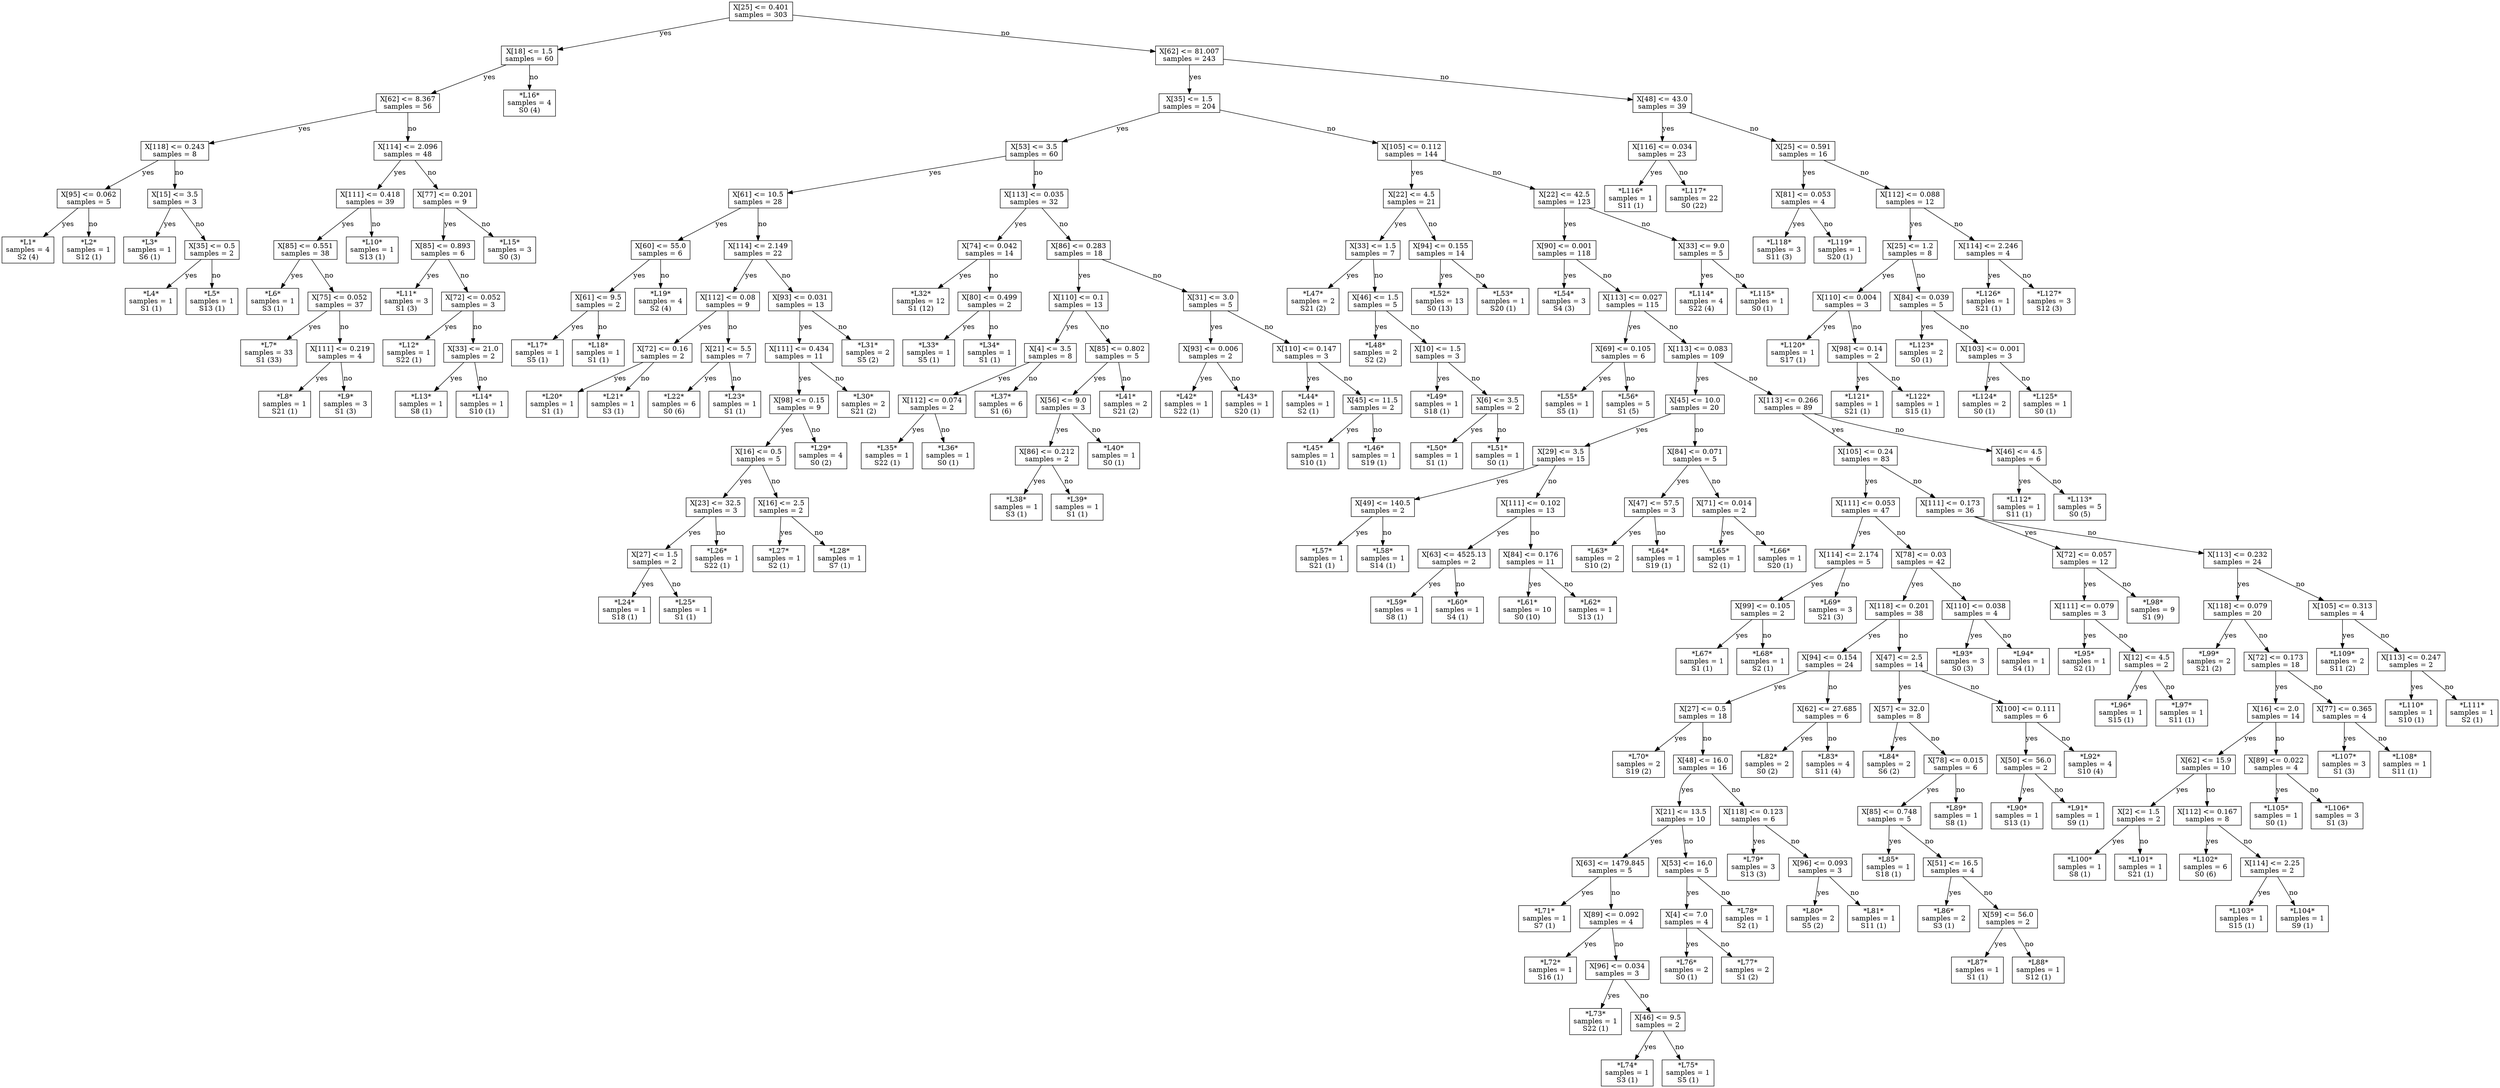 digraph Tree {
node [shape=box] ;
0 [label="X[25] <= 0.401\nsamples = 303\n"] ;
1 [label="X[18] <= 1.5\nsamples = 60\n"] ;
0 -> 1 [label="yes"];
2 [label="X[62] <= 8.367\nsamples = 56\n"] ;
1 -> 2 [label="yes"];
3 [label="X[118] <= 0.243\nsamples = 8\n"] ;
2 -> 3 [label="yes"];
4 [label="X[95] <= 0.062\nsamples = 5\n"] ;
3 -> 4 [label="yes"];
5 [label="*L1*\nsamples = 4\nS2 (4)\n"] ;
4 -> 5 [label="yes"];
6 [label="*L2*\nsamples = 1\nS12 (1)\n"] ;
4 -> 6 [label="no"];
7 [label="X[15] <= 3.5\nsamples = 3\n"] ;
3 -> 7 [label="no"];
8 [label="*L3*\nsamples = 1\nS6 (1)\n"] ;
7 -> 8 [label="yes"];
9 [label="X[35] <= 0.5\nsamples = 2\n"] ;
7 -> 9 [label="no"];
10 [label="*L4*\nsamples = 1\nS1 (1)\n"] ;
9 -> 10 [label="yes"];
11 [label="*L5*\nsamples = 1\nS13 (1)\n"] ;
9 -> 11 [label="no"];
12 [label="X[114] <= 2.096\nsamples = 48\n"] ;
2 -> 12 [label="no"];
13 [label="X[111] <= 0.418\nsamples = 39\n"] ;
12 -> 13 [label="yes"];
14 [label="X[85] <= 0.551\nsamples = 38\n"] ;
13 -> 14 [label="yes"];
15 [label="*L6*\nsamples = 1\nS3 (1)\n"] ;
14 -> 15 [label="yes"];
16 [label="X[75] <= 0.052\nsamples = 37\n"] ;
14 -> 16 [label="no"];
17 [label="*L7*\nsamples = 33\nS1 (33)\n"] ;
16 -> 17 [label="yes"];
18 [label="X[111] <= 0.219\nsamples = 4\n"] ;
16 -> 18 [label="no"];
19 [label="*L8*\nsamples = 1\nS21 (1)\n"] ;
18 -> 19 [label="yes"];
20 [label="*L9*\nsamples = 3\nS1 (3)\n"] ;
18 -> 20 [label="no"];
21 [label="*L10*\nsamples = 1\nS13 (1)\n"] ;
13 -> 21 [label="no"];
22 [label="X[77] <= 0.201\nsamples = 9\n"] ;
12 -> 22 [label="no"];
23 [label="X[85] <= 0.893\nsamples = 6\n"] ;
22 -> 23 [label="yes"];
24 [label="*L11*\nsamples = 3\nS1 (3)\n"] ;
23 -> 24 [label="yes"];
25 [label="X[72] <= 0.052\nsamples = 3\n"] ;
23 -> 25 [label="no"];
26 [label="*L12*\nsamples = 1\nS22 (1)\n"] ;
25 -> 26 [label="yes"];
27 [label="X[33] <= 21.0\nsamples = 2\n"] ;
25 -> 27 [label="no"];
28 [label="*L13*\nsamples = 1\nS8 (1)\n"] ;
27 -> 28 [label="yes"];
29 [label="*L14*\nsamples = 1\nS10 (1)\n"] ;
27 -> 29 [label="no"];
30 [label="*L15*\nsamples = 3\nS0 (3)\n"] ;
22 -> 30 [label="no"];
31 [label="*L16*\nsamples = 4\nS0 (4)\n"] ;
1 -> 31 [label="no"];
32 [label="X[62] <= 81.007\nsamples = 243\n"] ;
0 -> 32 [label="no"];
33 [label="X[35] <= 1.5\nsamples = 204\n"] ;
32 -> 33 [label="yes"];
34 [label="X[53] <= 3.5\nsamples = 60\n"] ;
33 -> 34 [label="yes"];
35 [label="X[61] <= 10.5\nsamples = 28\n"] ;
34 -> 35 [label="yes"];
36 [label="X[60] <= 55.0\nsamples = 6\n"] ;
35 -> 36 [label="yes"];
37 [label="X[61] <= 9.5\nsamples = 2\n"] ;
36 -> 37 [label="yes"];
38 [label="*L17*\nsamples = 1\nS5 (1)\n"] ;
37 -> 38 [label="yes"];
39 [label="*L18*\nsamples = 1\nS1 (1)\n"] ;
37 -> 39 [label="no"];
40 [label="*L19*\nsamples = 4\nS2 (4)\n"] ;
36 -> 40 [label="no"];
41 [label="X[114] <= 2.149\nsamples = 22\n"] ;
35 -> 41 [label="no"];
42 [label="X[112] <= 0.08\nsamples = 9\n"] ;
41 -> 42 [label="yes"];
43 [label="X[72] <= 0.16\nsamples = 2\n"] ;
42 -> 43 [label="yes"];
44 [label="*L20*\nsamples = 1\nS1 (1)\n"] ;
43 -> 44 [label="yes"];
45 [label="*L21*\nsamples = 1\nS3 (1)\n"] ;
43 -> 45 [label="no"];
46 [label="X[21] <= 5.5\nsamples = 7\n"] ;
42 -> 46 [label="no"];
47 [label="*L22*\nsamples = 6\nS0 (6)\n"] ;
46 -> 47 [label="yes"];
48 [label="*L23*\nsamples = 1\nS1 (1)\n"] ;
46 -> 48 [label="no"];
49 [label="X[93] <= 0.031\nsamples = 13\n"] ;
41 -> 49 [label="no"];
50 [label="X[111] <= 0.434\nsamples = 11\n"] ;
49 -> 50 [label="yes"];
51 [label="X[98] <= 0.15\nsamples = 9\n"] ;
50 -> 51 [label="yes"];
52 [label="X[16] <= 0.5\nsamples = 5\n"] ;
51 -> 52 [label="yes"];
53 [label="X[23] <= 32.5\nsamples = 3\n"] ;
52 -> 53 [label="yes"];
54 [label="X[27] <= 1.5\nsamples = 2\n"] ;
53 -> 54 [label="yes"];
55 [label="*L24*\nsamples = 1\nS18 (1)\n"] ;
54 -> 55 [label="yes"];
56 [label="*L25*\nsamples = 1\nS1 (1)\n"] ;
54 -> 56 [label="no"];
57 [label="*L26*\nsamples = 1\nS22 (1)\n"] ;
53 -> 57 [label="no"];
58 [label="X[16] <= 2.5\nsamples = 2\n"] ;
52 -> 58 [label="no"];
59 [label="*L27*\nsamples = 1\nS2 (1)\n"] ;
58 -> 59 [label="yes"];
60 [label="*L28*\nsamples = 1\nS7 (1)\n"] ;
58 -> 60 [label="no"];
61 [label="*L29*\nsamples = 4\nS0 (2)\n"] ;
51 -> 61 [label="no"];
62 [label="*L30*\nsamples = 2\nS21 (2)\n"] ;
50 -> 62 [label="no"];
63 [label="*L31*\nsamples = 2\nS5 (2)\n"] ;
49 -> 63 [label="no"];
64 [label="X[113] <= 0.035\nsamples = 32\n"] ;
34 -> 64 [label="no"];
65 [label="X[74] <= 0.042\nsamples = 14\n"] ;
64 -> 65 [label="yes"];
66 [label="*L32*\nsamples = 12\nS1 (12)\n"] ;
65 -> 66 [label="yes"];
67 [label="X[80] <= 0.499\nsamples = 2\n"] ;
65 -> 67 [label="no"];
68 [label="*L33*\nsamples = 1\nS5 (1)\n"] ;
67 -> 68 [label="yes"];
69 [label="*L34*\nsamples = 1\nS1 (1)\n"] ;
67 -> 69 [label="no"];
70 [label="X[86] <= 0.283\nsamples = 18\n"] ;
64 -> 70 [label="no"];
71 [label="X[110] <= 0.1\nsamples = 13\n"] ;
70 -> 71 [label="yes"];
72 [label="X[4] <= 3.5\nsamples = 8\n"] ;
71 -> 72 [label="yes"];
73 [label="X[112] <= 0.074\nsamples = 2\n"] ;
72 -> 73 [label="yes"];
74 [label="*L35*\nsamples = 1\nS22 (1)\n"] ;
73 -> 74 [label="yes"];
75 [label="*L36*\nsamples = 1\nS0 (1)\n"] ;
73 -> 75 [label="no"];
76 [label="*L37*\nsamples = 6\nS1 (6)\n"] ;
72 -> 76 [label="no"];
77 [label="X[85] <= 0.802\nsamples = 5\n"] ;
71 -> 77 [label="no"];
78 [label="X[56] <= 9.0\nsamples = 3\n"] ;
77 -> 78 [label="yes"];
79 [label="X[86] <= 0.212\nsamples = 2\n"] ;
78 -> 79 [label="yes"];
80 [label="*L38*\nsamples = 1\nS3 (1)\n"] ;
79 -> 80 [label="yes"];
81 [label="*L39*\nsamples = 1\nS1 (1)\n"] ;
79 -> 81 [label="no"];
82 [label="*L40*\nsamples = 1\nS0 (1)\n"] ;
78 -> 82 [label="no"];
83 [label="*L41*\nsamples = 2\nS21 (2)\n"] ;
77 -> 83 [label="no"];
84 [label="X[31] <= 3.0\nsamples = 5\n"] ;
70 -> 84 [label="no"];
85 [label="X[93] <= 0.006\nsamples = 2\n"] ;
84 -> 85 [label="yes"];
86 [label="*L42*\nsamples = 1\nS22 (1)\n"] ;
85 -> 86 [label="yes"];
87 [label="*L43*\nsamples = 1\nS20 (1)\n"] ;
85 -> 87 [label="no"];
88 [label="X[110] <= 0.147\nsamples = 3\n"] ;
84 -> 88 [label="no"];
89 [label="*L44*\nsamples = 1\nS2 (1)\n"] ;
88 -> 89 [label="yes"];
90 [label="X[45] <= 11.5\nsamples = 2\n"] ;
88 -> 90 [label="no"];
91 [label="*L45*\nsamples = 1\nS10 (1)\n"] ;
90 -> 91 [label="yes"];
92 [label="*L46*\nsamples = 1\nS19 (1)\n"] ;
90 -> 92 [label="no"];
93 [label="X[105] <= 0.112\nsamples = 144\n"] ;
33 -> 93 [label="no"];
94 [label="X[22] <= 4.5\nsamples = 21\n"] ;
93 -> 94 [label="yes"];
95 [label="X[33] <= 1.5\nsamples = 7\n"] ;
94 -> 95 [label="yes"];
96 [label="*L47*\nsamples = 2\nS21 (2)\n"] ;
95 -> 96 [label="yes"];
97 [label="X[46] <= 1.5\nsamples = 5\n"] ;
95 -> 97 [label="no"];
98 [label="*L48*\nsamples = 2\nS2 (2)\n"] ;
97 -> 98 [label="yes"];
99 [label="X[10] <= 1.5\nsamples = 3\n"] ;
97 -> 99 [label="no"];
100 [label="*L49*\nsamples = 1\nS18 (1)\n"] ;
99 -> 100 [label="yes"];
101 [label="X[6] <= 3.5\nsamples = 2\n"] ;
99 -> 101 [label="no"];
102 [label="*L50*\nsamples = 1\nS1 (1)\n"] ;
101 -> 102 [label="yes"];
103 [label="*L51*\nsamples = 1\nS0 (1)\n"] ;
101 -> 103 [label="no"];
104 [label="X[94] <= 0.155\nsamples = 14\n"] ;
94 -> 104 [label="no"];
105 [label="*L52*\nsamples = 13\nS0 (13)\n"] ;
104 -> 105 [label="yes"];
106 [label="*L53*\nsamples = 1\nS20 (1)\n"] ;
104 -> 106 [label="no"];
107 [label="X[22] <= 42.5\nsamples = 123\n"] ;
93 -> 107 [label="no"];
108 [label="X[90] <= 0.001\nsamples = 118\n"] ;
107 -> 108 [label="yes"];
109 [label="*L54*\nsamples = 3\nS4 (3)\n"] ;
108 -> 109 [label="yes"];
110 [label="X[113] <= 0.027\nsamples = 115\n"] ;
108 -> 110 [label="no"];
111 [label="X[69] <= 0.105\nsamples = 6\n"] ;
110 -> 111 [label="yes"];
112 [label="*L55*\nsamples = 1\nS5 (1)\n"] ;
111 -> 112 [label="yes"];
113 [label="*L56*\nsamples = 5\nS1 (5)\n"] ;
111 -> 113 [label="no"];
114 [label="X[113] <= 0.083\nsamples = 109\n"] ;
110 -> 114 [label="no"];
115 [label="X[45] <= 10.0\nsamples = 20\n"] ;
114 -> 115 [label="yes"];
116 [label="X[29] <= 3.5\nsamples = 15\n"] ;
115 -> 116 [label="yes"];
117 [label="X[49] <= 140.5\nsamples = 2\n"] ;
116 -> 117 [label="yes"];
118 [label="*L57*\nsamples = 1\nS21 (1)\n"] ;
117 -> 118 [label="yes"];
119 [label="*L58*\nsamples = 1\nS14 (1)\n"] ;
117 -> 119 [label="no"];
120 [label="X[111] <= 0.102\nsamples = 13\n"] ;
116 -> 120 [label="no"];
121 [label="X[63] <= 4525.13\nsamples = 2\n"] ;
120 -> 121 [label="yes"];
122 [label="*L59*\nsamples = 1\nS8 (1)\n"] ;
121 -> 122 [label="yes"];
123 [label="*L60*\nsamples = 1\nS4 (1)\n"] ;
121 -> 123 [label="no"];
124 [label="X[84] <= 0.176\nsamples = 11\n"] ;
120 -> 124 [label="no"];
125 [label="*L61*\nsamples = 10\nS0 (10)\n"] ;
124 -> 125 [label="yes"];
126 [label="*L62*\nsamples = 1\nS13 (1)\n"] ;
124 -> 126 [label="no"];
127 [label="X[84] <= 0.071\nsamples = 5\n"] ;
115 -> 127 [label="no"];
128 [label="X[47] <= 57.5\nsamples = 3\n"] ;
127 -> 128 [label="yes"];
129 [label="*L63*\nsamples = 2\nS10 (2)\n"] ;
128 -> 129 [label="yes"];
130 [label="*L64*\nsamples = 1\nS19 (1)\n"] ;
128 -> 130 [label="no"];
131 [label="X[71] <= 0.014\nsamples = 2\n"] ;
127 -> 131 [label="no"];
132 [label="*L65*\nsamples = 1\nS2 (1)\n"] ;
131 -> 132 [label="yes"];
133 [label="*L66*\nsamples = 1\nS20 (1)\n"] ;
131 -> 133 [label="no"];
134 [label="X[113] <= 0.266\nsamples = 89\n"] ;
114 -> 134 [label="no"];
135 [label="X[105] <= 0.24\nsamples = 83\n"] ;
134 -> 135 [label="yes"];
136 [label="X[111] <= 0.053\nsamples = 47\n"] ;
135 -> 136 [label="yes"];
137 [label="X[114] <= 2.174\nsamples = 5\n"] ;
136 -> 137 [label="yes"];
138 [label="X[99] <= 0.105\nsamples = 2\n"] ;
137 -> 138 [label="yes"];
139 [label="*L67*\nsamples = 1\nS1 (1)\n"] ;
138 -> 139 [label="yes"];
140 [label="*L68*\nsamples = 1\nS2 (1)\n"] ;
138 -> 140 [label="no"];
141 [label="*L69*\nsamples = 3\nS21 (3)\n"] ;
137 -> 141 [label="no"];
142 [label="X[78] <= 0.03\nsamples = 42\n"] ;
136 -> 142 [label="no"];
143 [label="X[118] <= 0.201\nsamples = 38\n"] ;
142 -> 143 [label="yes"];
144 [label="X[94] <= 0.154\nsamples = 24\n"] ;
143 -> 144 [label="yes"];
145 [label="X[27] <= 0.5\nsamples = 18\n"] ;
144 -> 145 [label="yes"];
146 [label="*L70*\nsamples = 2\nS19 (2)\n"] ;
145 -> 146 [label="yes"];
147 [label="X[48] <= 16.0\nsamples = 16\n"] ;
145 -> 147 [label="no"];
148 [label="X[21] <= 13.5\nsamples = 10\n"] ;
147 -> 148 [label="yes"];
149 [label="X[63] <= 1479.845\nsamples = 5\n"] ;
148 -> 149 [label="yes"];
150 [label="*L71*\nsamples = 1\nS7 (1)\n"] ;
149 -> 150 [label="yes"];
151 [label="X[89] <= 0.092\nsamples = 4\n"] ;
149 -> 151 [label="no"];
152 [label="*L72*\nsamples = 1\nS16 (1)\n"] ;
151 -> 152 [label="yes"];
153 [label="X[96] <= 0.034\nsamples = 3\n"] ;
151 -> 153 [label="no"];
154 [label="*L73*\nsamples = 1\nS22 (1)\n"] ;
153 -> 154 [label="yes"];
155 [label="X[46] <= 9.5\nsamples = 2\n"] ;
153 -> 155 [label="no"];
156 [label="*L74*\nsamples = 1\nS3 (1)\n"] ;
155 -> 156 [label="yes"];
157 [label="*L75*\nsamples = 1\nS5 (1)\n"] ;
155 -> 157 [label="no"];
158 [label="X[53] <= 16.0\nsamples = 5\n"] ;
148 -> 158 [label="no"];
159 [label="X[4] <= 7.0\nsamples = 4\n"] ;
158 -> 159 [label="yes"];
160 [label="*L76*\nsamples = 2\nS0 (1)\n"] ;
159 -> 160 [label="yes"];
161 [label="*L77*\nsamples = 2\nS1 (2)\n"] ;
159 -> 161 [label="no"];
162 [label="*L78*\nsamples = 1\nS2 (1)\n"] ;
158 -> 162 [label="no"];
163 [label="X[118] <= 0.123\nsamples = 6\n"] ;
147 -> 163 [label="no"];
164 [label="*L79*\nsamples = 3\nS13 (3)\n"] ;
163 -> 164 [label="yes"];
165 [label="X[96] <= 0.093\nsamples = 3\n"] ;
163 -> 165 [label="no"];
166 [label="*L80*\nsamples = 2\nS5 (2)\n"] ;
165 -> 166 [label="yes"];
167 [label="*L81*\nsamples = 1\nS11 (1)\n"] ;
165 -> 167 [label="no"];
168 [label="X[62] <= 27.685\nsamples = 6\n"] ;
144 -> 168 [label="no"];
169 [label="*L82*\nsamples = 2\nS0 (2)\n"] ;
168 -> 169 [label="yes"];
170 [label="*L83*\nsamples = 4\nS11 (4)\n"] ;
168 -> 170 [label="no"];
171 [label="X[47] <= 2.5\nsamples = 14\n"] ;
143 -> 171 [label="no"];
172 [label="X[57] <= 32.0\nsamples = 8\n"] ;
171 -> 172 [label="yes"];
173 [label="*L84*\nsamples = 2\nS6 (2)\n"] ;
172 -> 173 [label="yes"];
174 [label="X[78] <= 0.015\nsamples = 6\n"] ;
172 -> 174 [label="no"];
175 [label="X[85] <= 0.748\nsamples = 5\n"] ;
174 -> 175 [label="yes"];
176 [label="*L85*\nsamples = 1\nS18 (1)\n"] ;
175 -> 176 [label="yes"];
177 [label="X[51] <= 16.5\nsamples = 4\n"] ;
175 -> 177 [label="no"];
178 [label="*L86*\nsamples = 2\nS3 (1)\n"] ;
177 -> 178 [label="yes"];
179 [label="X[59] <= 56.0\nsamples = 2\n"] ;
177 -> 179 [label="no"];
180 [label="*L87*\nsamples = 1\nS1 (1)\n"] ;
179 -> 180 [label="yes"];
181 [label="*L88*\nsamples = 1\nS12 (1)\n"] ;
179 -> 181 [label="no"];
182 [label="*L89*\nsamples = 1\nS8 (1)\n"] ;
174 -> 182 [label="no"];
183 [label="X[100] <= 0.111\nsamples = 6\n"] ;
171 -> 183 [label="no"];
184 [label="X[50] <= 56.0\nsamples = 2\n"] ;
183 -> 184 [label="yes"];
185 [label="*L90*\nsamples = 1\nS13 (1)\n"] ;
184 -> 185 [label="yes"];
186 [label="*L91*\nsamples = 1\nS9 (1)\n"] ;
184 -> 186 [label="no"];
187 [label="*L92*\nsamples = 4\nS10 (4)\n"] ;
183 -> 187 [label="no"];
188 [label="X[110] <= 0.038\nsamples = 4\n"] ;
142 -> 188 [label="no"];
189 [label="*L93*\nsamples = 3\nS0 (3)\n"] ;
188 -> 189 [label="yes"];
190 [label="*L94*\nsamples = 1\nS4 (1)\n"] ;
188 -> 190 [label="no"];
191 [label="X[111] <= 0.173\nsamples = 36\n"] ;
135 -> 191 [label="no"];
192 [label="X[72] <= 0.057\nsamples = 12\n"] ;
191 -> 192 [label="yes"];
193 [label="X[111] <= 0.079\nsamples = 3\n"] ;
192 -> 193 [label="yes"];
194 [label="*L95*\nsamples = 1\nS2 (1)\n"] ;
193 -> 194 [label="yes"];
195 [label="X[12] <= 4.5\nsamples = 2\n"] ;
193 -> 195 [label="no"];
196 [label="*L96*\nsamples = 1\nS15 (1)\n"] ;
195 -> 196 [label="yes"];
197 [label="*L97*\nsamples = 1\nS11 (1)\n"] ;
195 -> 197 [label="no"];
198 [label="*L98*\nsamples = 9\nS1 (9)\n"] ;
192 -> 198 [label="no"];
199 [label="X[113] <= 0.232\nsamples = 24\n"] ;
191 -> 199 [label="no"];
200 [label="X[118] <= 0.079\nsamples = 20\n"] ;
199 -> 200 [label="yes"];
201 [label="*L99*\nsamples = 2\nS21 (2)\n"] ;
200 -> 201 [label="yes"];
202 [label="X[72] <= 0.173\nsamples = 18\n"] ;
200 -> 202 [label="no"];
203 [label="X[16] <= 2.0\nsamples = 14\n"] ;
202 -> 203 [label="yes"];
204 [label="X[62] <= 15.9\nsamples = 10\n"] ;
203 -> 204 [label="yes"];
205 [label="X[2] <= 1.5\nsamples = 2\n"] ;
204 -> 205 [label="yes"];
206 [label="*L100*\nsamples = 1\nS8 (1)\n"] ;
205 -> 206 [label="yes"];
207 [label="*L101*\nsamples = 1\nS21 (1)\n"] ;
205 -> 207 [label="no"];
208 [label="X[112] <= 0.167\nsamples = 8\n"] ;
204 -> 208 [label="no"];
209 [label="*L102*\nsamples = 6\nS0 (6)\n"] ;
208 -> 209 [label="yes"];
210 [label="X[114] <= 2.25\nsamples = 2\n"] ;
208 -> 210 [label="no"];
211 [label="*L103*\nsamples = 1\nS15 (1)\n"] ;
210 -> 211 [label="yes"];
212 [label="*L104*\nsamples = 1\nS9 (1)\n"] ;
210 -> 212 [label="no"];
213 [label="X[89] <= 0.022\nsamples = 4\n"] ;
203 -> 213 [label="no"];
214 [label="*L105*\nsamples = 1\nS0 (1)\n"] ;
213 -> 214 [label="yes"];
215 [label="*L106*\nsamples = 3\nS1 (3)\n"] ;
213 -> 215 [label="no"];
216 [label="X[77] <= 0.365\nsamples = 4\n"] ;
202 -> 216 [label="no"];
217 [label="*L107*\nsamples = 3\nS1 (3)\n"] ;
216 -> 217 [label="yes"];
218 [label="*L108*\nsamples = 1\nS11 (1)\n"] ;
216 -> 218 [label="no"];
219 [label="X[105] <= 0.313\nsamples = 4\n"] ;
199 -> 219 [label="no"];
220 [label="*L109*\nsamples = 2\nS11 (2)\n"] ;
219 -> 220 [label="yes"];
221 [label="X[113] <= 0.247\nsamples = 2\n"] ;
219 -> 221 [label="no"];
222 [label="*L110*\nsamples = 1\nS10 (1)\n"] ;
221 -> 222 [label="yes"];
223 [label="*L111*\nsamples = 1\nS2 (1)\n"] ;
221 -> 223 [label="no"];
224 [label="X[46] <= 4.5\nsamples = 6\n"] ;
134 -> 224 [label="no"];
225 [label="*L112*\nsamples = 1\nS11 (1)\n"] ;
224 -> 225 [label="yes"];
226 [label="*L113*\nsamples = 5\nS0 (5)\n"] ;
224 -> 226 [label="no"];
227 [label="X[33] <= 9.0\nsamples = 5\n"] ;
107 -> 227 [label="no"];
228 [label="*L114*\nsamples = 4\nS22 (4)\n"] ;
227 -> 228 [label="yes"];
229 [label="*L115*\nsamples = 1\nS0 (1)\n"] ;
227 -> 229 [label="no"];
230 [label="X[48] <= 43.0\nsamples = 39\n"] ;
32 -> 230 [label="no"];
231 [label="X[116] <= 0.034\nsamples = 23\n"] ;
230 -> 231 [label="yes"];
232 [label="*L116*\nsamples = 1\nS11 (1)\n"] ;
231 -> 232 [label="yes"];
233 [label="*L117*\nsamples = 22\nS0 (22)\n"] ;
231 -> 233 [label="no"];
234 [label="X[25] <= 0.591\nsamples = 16\n"] ;
230 -> 234 [label="no"];
235 [label="X[81] <= 0.053\nsamples = 4\n"] ;
234 -> 235 [label="yes"];
236 [label="*L118*\nsamples = 3\nS11 (3)\n"] ;
235 -> 236 [label="yes"];
237 [label="*L119*\nsamples = 1\nS20 (1)\n"] ;
235 -> 237 [label="no"];
238 [label="X[112] <= 0.088\nsamples = 12\n"] ;
234 -> 238 [label="no"];
239 [label="X[25] <= 1.2\nsamples = 8\n"] ;
238 -> 239 [label="yes"];
240 [label="X[110] <= 0.004\nsamples = 3\n"] ;
239 -> 240 [label="yes"];
241 [label="*L120*\nsamples = 1\nS17 (1)\n"] ;
240 -> 241 [label="yes"];
242 [label="X[98] <= 0.14\nsamples = 2\n"] ;
240 -> 242 [label="no"];
243 [label="*L121*\nsamples = 1\nS21 (1)\n"] ;
242 -> 243 [label="yes"];
244 [label="*L122*\nsamples = 1\nS15 (1)\n"] ;
242 -> 244 [label="no"];
245 [label="X[84] <= 0.039\nsamples = 5\n"] ;
239 -> 245 [label="no"];
246 [label="*L123*\nsamples = 2\nS0 (1)\n"] ;
245 -> 246 [label="yes"];
247 [label="X[103] <= 0.001\nsamples = 3\n"] ;
245 -> 247 [label="no"];
248 [label="*L124*\nsamples = 2\nS0 (1)\n"] ;
247 -> 248 [label="yes"];
249 [label="*L125*\nsamples = 1\nS0 (1)\n"] ;
247 -> 249 [label="no"];
250 [label="X[114] <= 2.246\nsamples = 4\n"] ;
238 -> 250 [label="no"];
251 [label="*L126*\nsamples = 1\nS21 (1)\n"] ;
250 -> 251 [label="yes"];
252 [label="*L127*\nsamples = 3\nS12 (3)\n"] ;
250 -> 252 [label="no"];
}
